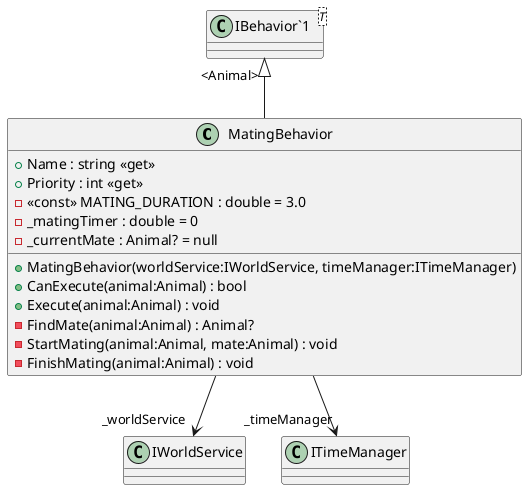 @startuml
class MatingBehavior {
    + Name : string <<get>>
    + Priority : int <<get>>
    - <<const>> MATING_DURATION : double = 3.0
    - _matingTimer : double = 0
    - _currentMate : Animal? = null
    + MatingBehavior(worldService:IWorldService, timeManager:ITimeManager)
    + CanExecute(animal:Animal) : bool
    + Execute(animal:Animal) : void
    - FindMate(animal:Animal) : Animal?
    - StartMating(animal:Animal, mate:Animal) : void
    - FinishMating(animal:Animal) : void
}
class "IBehavior`1"<T> {
}
"IBehavior`1" "<Animal>" <|-- MatingBehavior
MatingBehavior --> "_worldService" IWorldService
MatingBehavior --> "_timeManager" ITimeManager
@enduml

